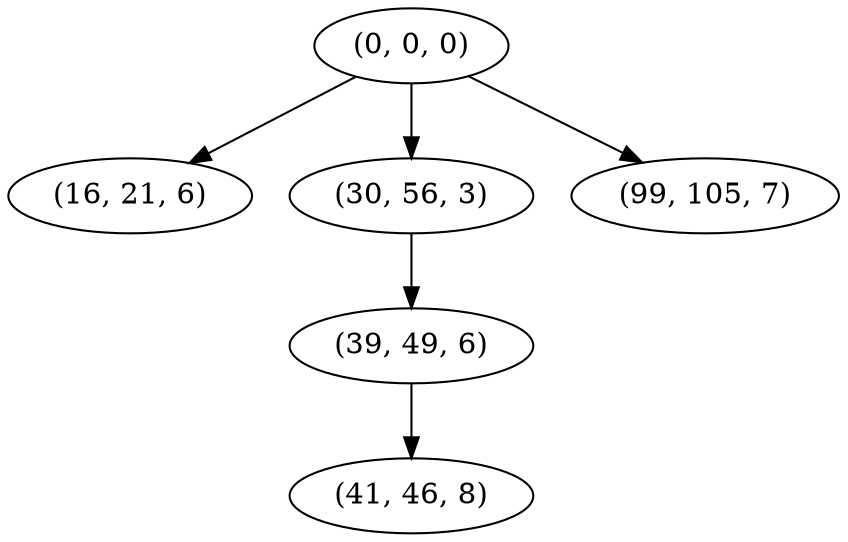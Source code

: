 digraph tree {
    "(0, 0, 0)";
    "(16, 21, 6)";
    "(30, 56, 3)";
    "(39, 49, 6)";
    "(41, 46, 8)";
    "(99, 105, 7)";
    "(0, 0, 0)" -> "(16, 21, 6)";
    "(0, 0, 0)" -> "(30, 56, 3)";
    "(0, 0, 0)" -> "(99, 105, 7)";
    "(30, 56, 3)" -> "(39, 49, 6)";
    "(39, 49, 6)" -> "(41, 46, 8)";
}
